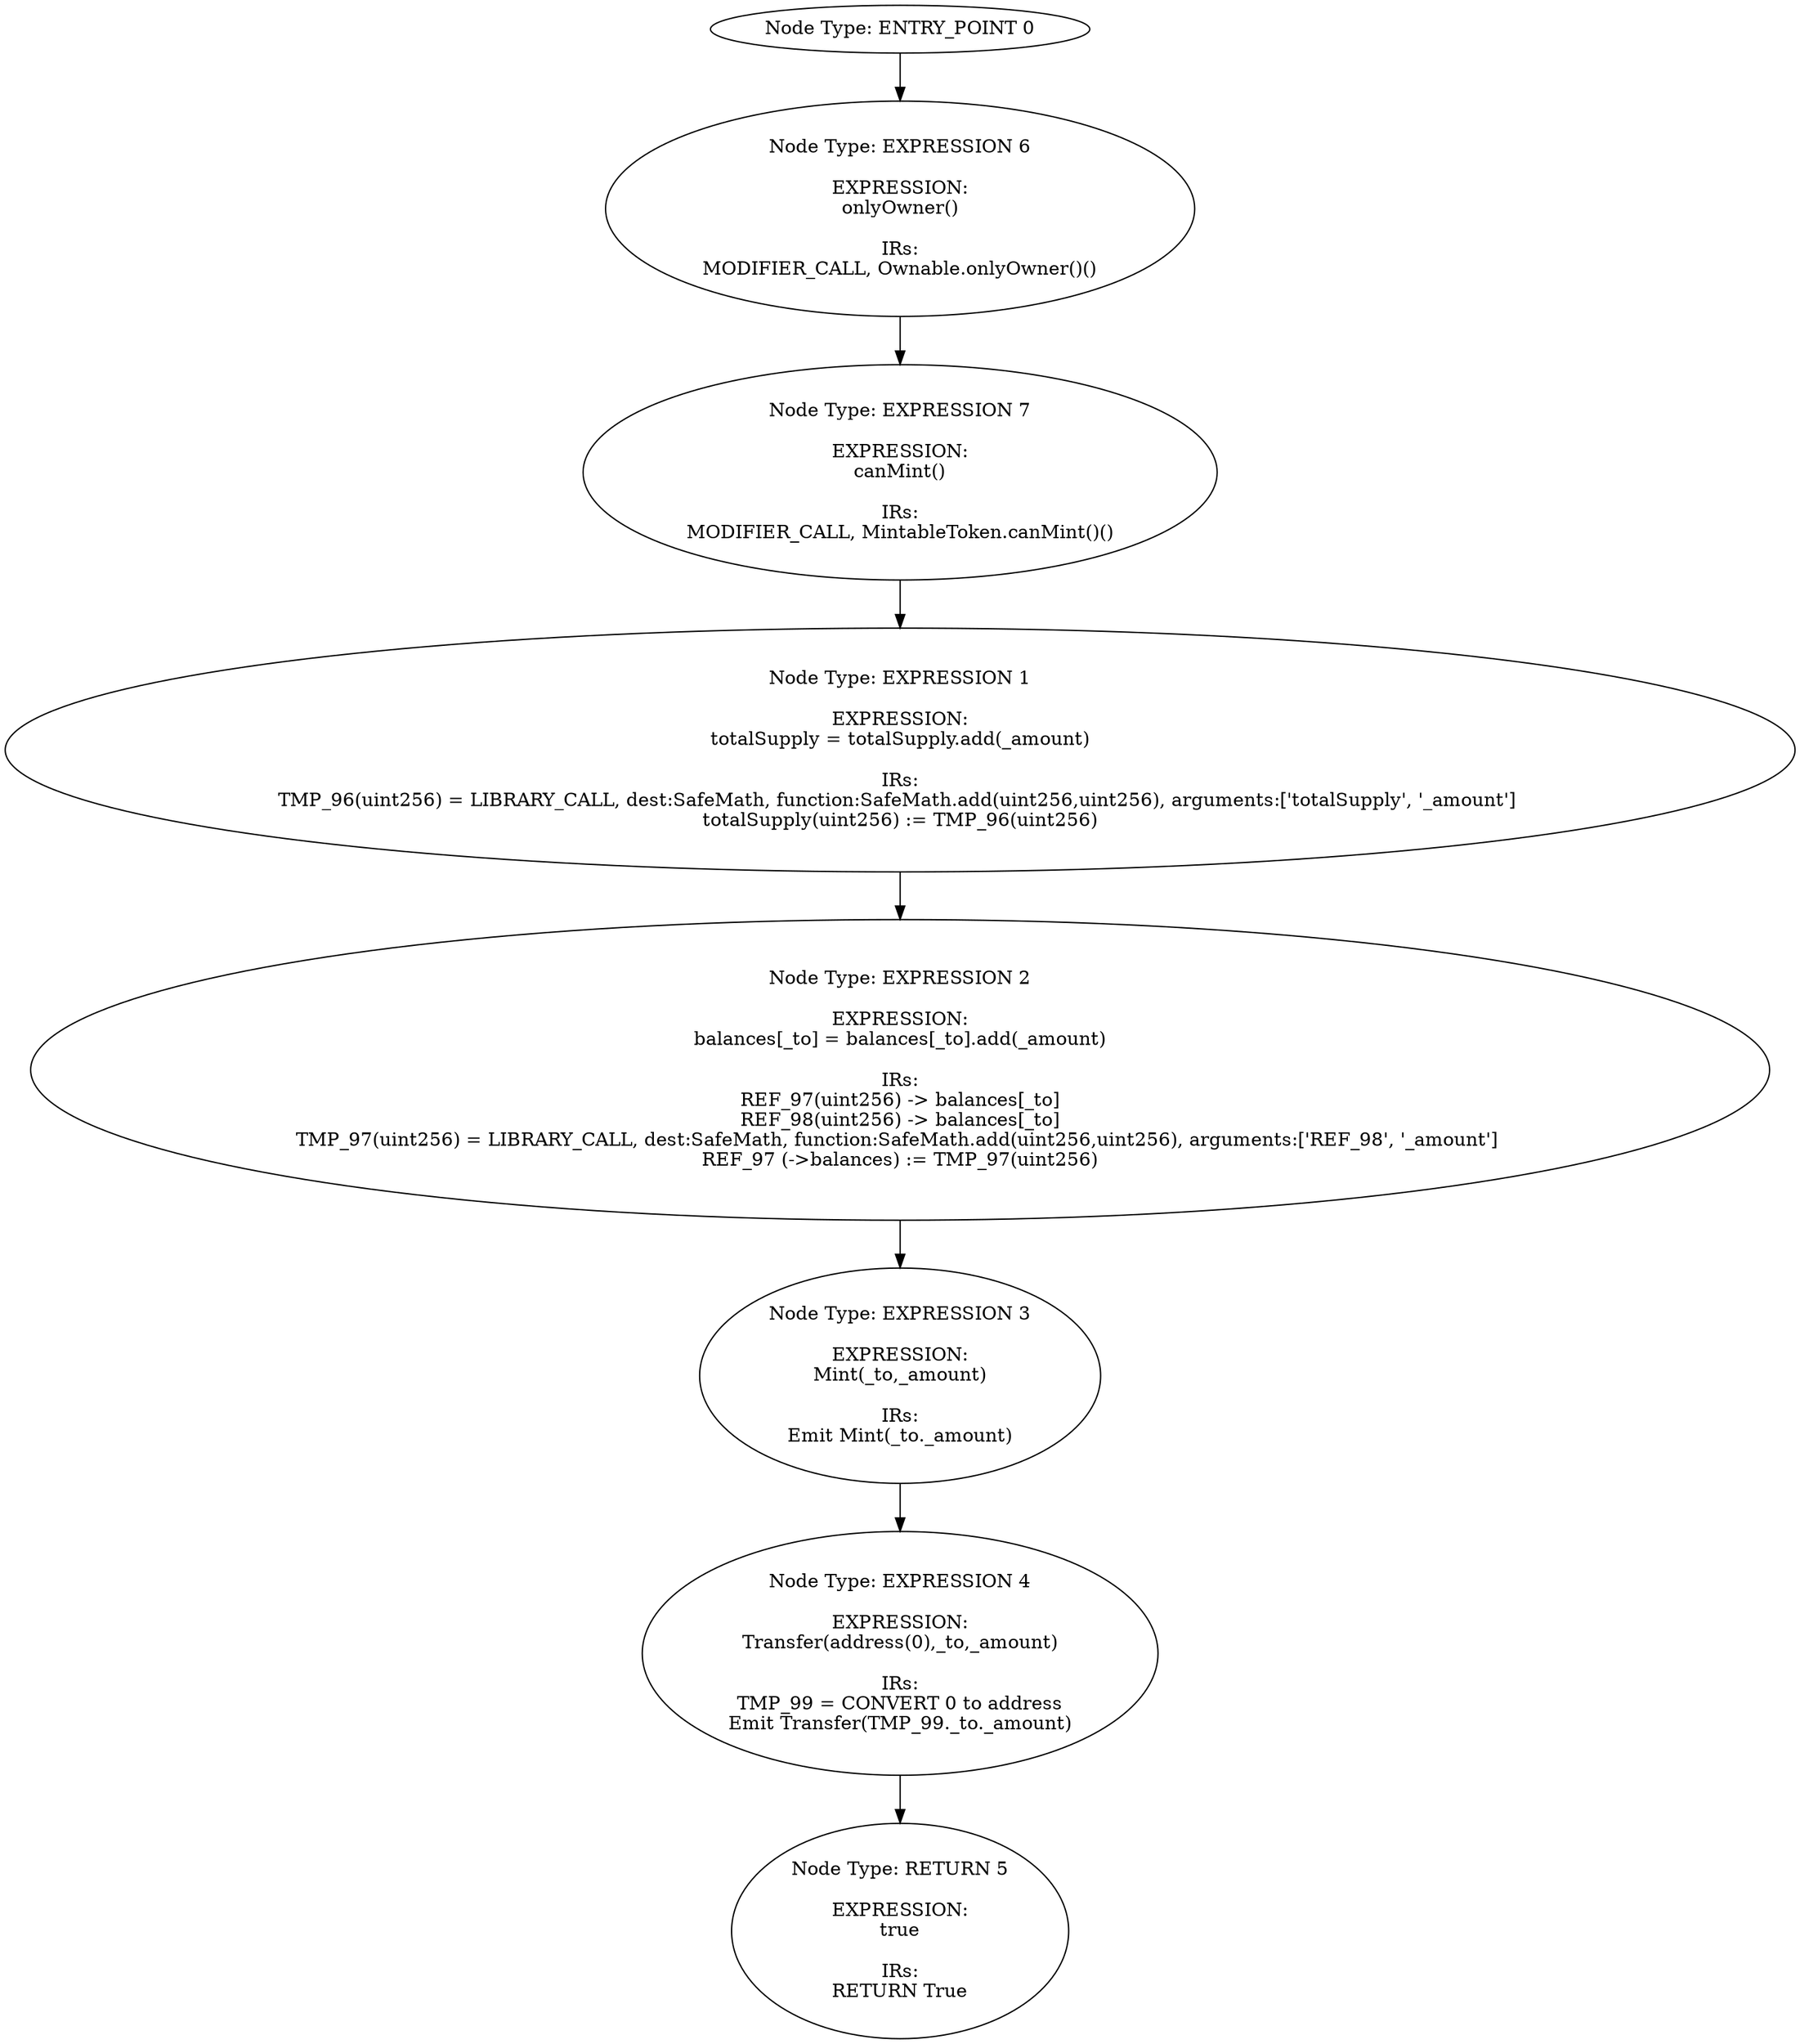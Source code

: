 digraph{
0[label="Node Type: ENTRY_POINT 0
"];
0->6;
1[label="Node Type: EXPRESSION 1

EXPRESSION:
totalSupply = totalSupply.add(_amount)

IRs:
TMP_96(uint256) = LIBRARY_CALL, dest:SafeMath, function:SafeMath.add(uint256,uint256), arguments:['totalSupply', '_amount'] 
totalSupply(uint256) := TMP_96(uint256)"];
1->2;
2[label="Node Type: EXPRESSION 2

EXPRESSION:
balances[_to] = balances[_to].add(_amount)

IRs:
REF_97(uint256) -> balances[_to]
REF_98(uint256) -> balances[_to]
TMP_97(uint256) = LIBRARY_CALL, dest:SafeMath, function:SafeMath.add(uint256,uint256), arguments:['REF_98', '_amount'] 
REF_97 (->balances) := TMP_97(uint256)"];
2->3;
3[label="Node Type: EXPRESSION 3

EXPRESSION:
Mint(_to,_amount)

IRs:
Emit Mint(_to._amount)"];
3->4;
4[label="Node Type: EXPRESSION 4

EXPRESSION:
Transfer(address(0),_to,_amount)

IRs:
TMP_99 = CONVERT 0 to address
Emit Transfer(TMP_99._to._amount)"];
4->5;
5[label="Node Type: RETURN 5

EXPRESSION:
true

IRs:
RETURN True"];
6[label="Node Type: EXPRESSION 6

EXPRESSION:
onlyOwner()

IRs:
MODIFIER_CALL, Ownable.onlyOwner()()"];
6->7;
7[label="Node Type: EXPRESSION 7

EXPRESSION:
canMint()

IRs:
MODIFIER_CALL, MintableToken.canMint()()"];
7->1;
}
